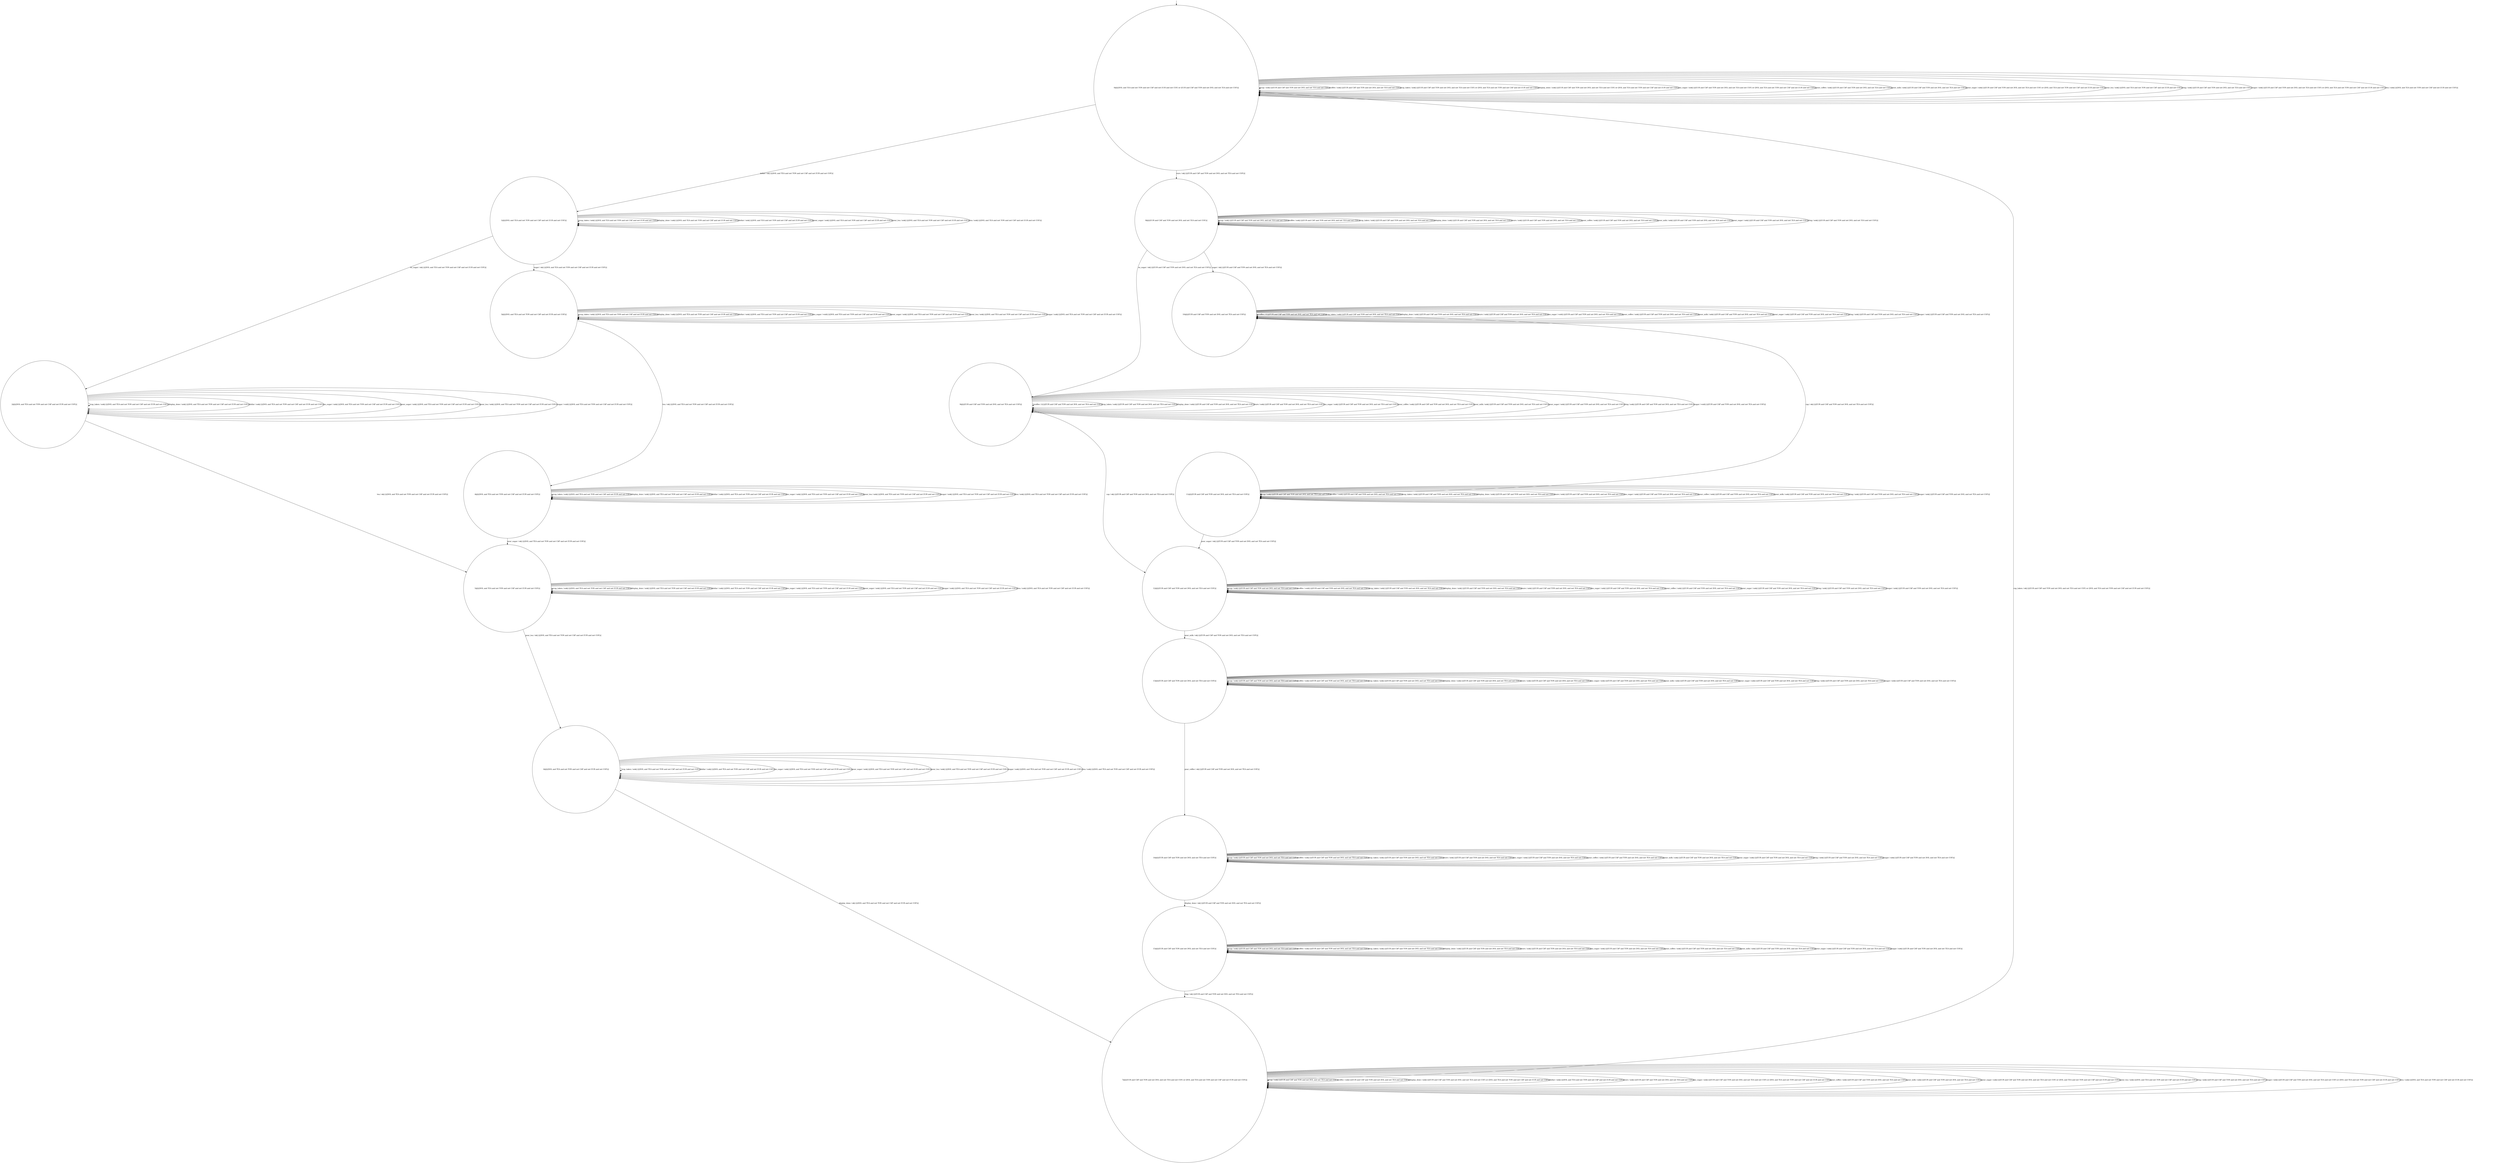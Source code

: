 digraph g {
	edge [lblstyle="above, sloped"];
	s0 [shape="circle" label="0@[((DOL and TEA and not TON and not CAP and not EUR and not COF) or (EUR and CAP and TON and not DOL and not TEA and not COF))]"];
	s1 [shape="circle" label="1@[((DOL and TEA and not TON and not CAP and not EUR and not COF))]"];
	s2 [shape="circle" label="2@[((DOL and TEA and not TON and not CAP and not EUR and not COF))]"];
	s3 [shape="circle" label="3@[((DOL and TEA and not TON and not CAP and not EUR and not COF))]"];
	s4 [shape="circle" label="4@[((DOL and TEA and not TON and not CAP and not EUR and not COF))]"];
	s5 [shape="circle" label="5@[((DOL and TEA and not TON and not CAP and not EUR and not COF))]"];
	s6 [shape="circle" label="6@[((DOL and TEA and not TON and not CAP and not EUR and not COF))]"];
	s7 [shape="circle" label="7@[((EUR and CAP and TON and not DOL and not TEA and not COF) or (DOL and TEA and not TON and not CAP and not EUR and not COF))]"];
	s8 [shape="circle" label="8@[((EUR and CAP and TON and not DOL and not TEA and not COF))]"];
	s9 [shape="circle" label="9@[((EUR and CAP and TON and not DOL and not TEA and not COF))]"];
	s10 [shape="circle" label="10@[((EUR and CAP and TON and not DOL and not TEA and not COF))]"];
	s11 [shape="circle" label="11@[((EUR and CAP and TON and not DOL and not TEA and not COF))]"];
	s12 [shape="circle" label="12@[((EUR and CAP and TON and not DOL and not TEA and not COF))]"];
	s13 [shape="circle" label="13@[((EUR and CAP and TON and not DOL and not TEA and not COF))]"];
	s14 [shape="circle" label="14@[((EUR and CAP and TON and not DOL and not TEA and not COF))]"];
	s15 [shape="circle" label="15@[((EUR and CAP and TON and not DOL and not TEA and not COF))]"];
	s0 -> s0 [label="cap / nok() [((EUR and CAP and TON and not DOL and not TEA and not COF))]"];
	s0 -> s0 [label="coffee / nok() [((EUR and CAP and TON and not DOL and not TEA and not COF))]"];
	s0 -> s0 [label="cup_taken / nok() [((EUR and CAP and TON and not DOL and not TEA and not COF) or (DOL and TEA and not TON and not CAP and not EUR and not COF))]"];
	s0 -> s0 [label="display_done / nok() [((EUR and CAP and TON and not DOL and not TEA and not COF) or (DOL and TEA and not TON and not CAP and not EUR and not COF))]"];
	s0 -> s1 [label="dollar / ok() [((DOL and TEA and not TON and not CAP and not EUR and not COF))]"];
	s0 -> s8 [label="euro / ok() [((EUR and CAP and TON and not DOL and not TEA and not COF))]"];
	s0 -> s0 [label="no_sugar / nok() [((EUR and CAP and TON and not DOL and not TEA and not COF) or (DOL and TEA and not TON and not CAP and not EUR and not COF))]"];
	s0 -> s0 [label="pour_coffee / nok() [((EUR and CAP and TON and not DOL and not TEA and not COF))]"];
	s0 -> s0 [label="pour_milk / nok() [((EUR and CAP and TON and not DOL and not TEA and not COF))]"];
	s0 -> s0 [label="pour_sugar / nok() [((EUR and CAP and TON and not DOL and not TEA and not COF) or (DOL and TEA and not TON and not CAP and not EUR and not COF))]"];
	s0 -> s0 [label="pour_tea / nok() [((DOL and TEA and not TON and not CAP and not EUR and not COF))]"];
	s0 -> s0 [label="ring / nok() [((EUR and CAP and TON and not DOL and not TEA and not COF))]"];
	s0 -> s0 [label="sugar / nok() [((EUR and CAP and TON and not DOL and not TEA and not COF) or (DOL and TEA and not TON and not CAP and not EUR and not COF))]"];
	s0 -> s0 [label="tea / nok() [((DOL and TEA and not TON and not CAP and not EUR and not COF))]"];
	s1 -> s1 [label="cup_taken / nok() [((DOL and TEA and not TON and not CAP and not EUR and not COF))]"];
	s1 -> s1 [label="display_done / nok() [((DOL and TEA and not TON and not CAP and not EUR and not COF))]"];
	s1 -> s1 [label="dollar / nok() [((DOL and TEA and not TON and not CAP and not EUR and not COF))]"];
	s1 -> s2 [label="no_sugar / ok() [((DOL and TEA and not TON and not CAP and not EUR and not COF))]"];
	s1 -> s1 [label="pour_sugar / nok() [((DOL and TEA and not TON and not CAP and not EUR and not COF))]"];
	s1 -> s1 [label="pour_tea / nok() [((DOL and TEA and not TON and not CAP and not EUR and not COF))]"];
	s1 -> s3 [label="sugar / ok() [((DOL and TEA and not TON and not CAP and not EUR and not COF))]"];
	s1 -> s1 [label="tea / nok() [((DOL and TEA and not TON and not CAP and not EUR and not COF))]"];
	s2 -> s2 [label="cup_taken / nok() [((DOL and TEA and not TON and not CAP and not EUR and not COF))]"];
	s2 -> s2 [label="display_done / nok() [((DOL and TEA and not TON and not CAP and not EUR and not COF))]"];
	s2 -> s2 [label="dollar / nok() [((DOL and TEA and not TON and not CAP and not EUR and not COF))]"];
	s2 -> s2 [label="no_sugar / nok() [((DOL and TEA and not TON and not CAP and not EUR and not COF))]"];
	s2 -> s2 [label="pour_sugar / nok() [((DOL and TEA and not TON and not CAP and not EUR and not COF))]"];
	s2 -> s2 [label="pour_tea / nok() [((DOL and TEA and not TON and not CAP and not EUR and not COF))]"];
	s2 -> s2 [label="sugar / void() [((DOL and TEA and not TON and not CAP and not EUR and not COF))]"];
	s2 -> s5 [label="tea / ok() [((DOL and TEA and not TON and not CAP and not EUR and not COF))]"];
	s3 -> s3 [label="cup_taken / nok() [((DOL and TEA and not TON and not CAP and not EUR and not COF))]"];
	s3 -> s3 [label="display_done / nok() [((DOL and TEA and not TON and not CAP and not EUR and not COF))]"];
	s3 -> s3 [label="dollar / nok() [((DOL and TEA and not TON and not CAP and not EUR and not COF))]"];
	s3 -> s3 [label="no_sugar / void() [((DOL and TEA and not TON and not CAP and not EUR and not COF))]"];
	s3 -> s3 [label="pour_sugar / nok() [((DOL and TEA and not TON and not CAP and not EUR and not COF))]"];
	s3 -> s3 [label="pour_tea / nok() [((DOL and TEA and not TON and not CAP and not EUR and not COF))]"];
	s3 -> s3 [label="sugar / nok() [((DOL and TEA and not TON and not CAP and not EUR and not COF))]"];
	s3 -> s4 [label="tea / ok() [((DOL and TEA and not TON and not CAP and not EUR and not COF))]"];
	s4 -> s4 [label="cup_taken / nok() [((DOL and TEA and not TON and not CAP and not EUR and not COF))]"];
	s4 -> s4 [label="display_done / nok() [((DOL and TEA and not TON and not CAP and not EUR and not COF))]"];
	s4 -> s4 [label="dollar / nok() [((DOL and TEA and not TON and not CAP and not EUR and not COF))]"];
	s4 -> s4 [label="no_sugar / nok() [((DOL and TEA and not TON and not CAP and not EUR and not COF))]"];
	s4 -> s5 [label="pour_sugar / ok() [((DOL and TEA and not TON and not CAP and not EUR and not COF))]"];
	s4 -> s4 [label="pour_tea / nok() [((DOL and TEA and not TON and not CAP and not EUR and not COF))]"];
	s4 -> s4 [label="sugar / nok() [((DOL and TEA and not TON and not CAP and not EUR and not COF))]"];
	s4 -> s4 [label="tea / nok() [((DOL and TEA and not TON and not CAP and not EUR and not COF))]"];
	s5 -> s5 [label="cup_taken / nok() [((DOL and TEA and not TON and not CAP and not EUR and not COF))]"];
	s5 -> s5 [label="display_done / nok() [((DOL and TEA and not TON and not CAP and not EUR and not COF))]"];
	s5 -> s5 [label="dollar / nok() [((DOL and TEA and not TON and not CAP and not EUR and not COF))]"];
	s5 -> s5 [label="no_sugar / nok() [((DOL and TEA and not TON and not CAP and not EUR and not COF))]"];
	s5 -> s5 [label="pour_sugar / nok() [((DOL and TEA and not TON and not CAP and not EUR and not COF))]"];
	s5 -> s6 [label="pour_tea / ok() [((DOL and TEA and not TON and not CAP and not EUR and not COF))]"];
	s5 -> s5 [label="sugar / nok() [((DOL and TEA and not TON and not CAP and not EUR and not COF))]"];
	s5 -> s5 [label="tea / nok() [((DOL and TEA and not TON and not CAP and not EUR and not COF))]"];
	s6 -> s6 [label="cup_taken / nok() [((DOL and TEA and not TON and not CAP and not EUR and not COF))]"];
	s6 -> s7 [label="display_done / ok() [((DOL and TEA and not TON and not CAP and not EUR and not COF))]"];
	s6 -> s6 [label="dollar / nok() [((DOL and TEA and not TON and not CAP and not EUR and not COF))]"];
	s6 -> s6 [label="no_sugar / nok() [((DOL and TEA and not TON and not CAP and not EUR and not COF))]"];
	s6 -> s6 [label="pour_sugar / nok() [((DOL and TEA and not TON and not CAP and not EUR and not COF))]"];
	s6 -> s6 [label="pour_tea / nok() [((DOL and TEA and not TON and not CAP and not EUR and not COF))]"];
	s6 -> s6 [label="sugar / nok() [((DOL and TEA and not TON and not CAP and not EUR and not COF))]"];
	s6 -> s6 [label="tea / nok() [((DOL and TEA and not TON and not CAP and not EUR and not COF))]"];
	s7 -> s7 [label="cap / nok() [((EUR and CAP and TON and not DOL and not TEA and not COF))]"];
	s7 -> s7 [label="coffee / nok() [((EUR and CAP and TON and not DOL and not TEA and not COF))]"];
	s7 -> s0 [label="cup_taken / ok() [((EUR and CAP and TON and not DOL and not TEA and not COF) or (DOL and TEA and not TON and not CAP and not EUR and not COF))]"];
	s7 -> s7 [label="display_done / nok() [((EUR and CAP and TON and not DOL and not TEA and not COF) or (DOL and TEA and not TON and not CAP and not EUR and not COF))]"];
	s7 -> s7 [label="dollar / nok() [((DOL and TEA and not TON and not CAP and not EUR and not COF))]"];
	s7 -> s7 [label="euro / nok() [((EUR and CAP and TON and not DOL and not TEA and not COF))]"];
	s7 -> s7 [label="no_sugar / nok() [((EUR and CAP and TON and not DOL and not TEA and not COF) or (DOL and TEA and not TON and not CAP and not EUR and not COF))]"];
	s7 -> s7 [label="pour_coffee / nok() [((EUR and CAP and TON and not DOL and not TEA and not COF))]"];
	s7 -> s7 [label="pour_milk / nok() [((EUR and CAP and TON and not DOL and not TEA and not COF))]"];
	s7 -> s7 [label="pour_sugar / nok() [((EUR and CAP and TON and not DOL and not TEA and not COF) or (DOL and TEA and not TON and not CAP and not EUR and not COF))]"];
	s7 -> s7 [label="pour_tea / nok() [((DOL and TEA and not TON and not CAP and not EUR and not COF))]"];
	s7 -> s7 [label="ring / nok() [((EUR and CAP and TON and not DOL and not TEA and not COF))]"];
	s7 -> s7 [label="sugar / nok() [((EUR and CAP and TON and not DOL and not TEA and not COF) or (DOL and TEA and not TON and not CAP and not EUR and not COF))]"];
	s7 -> s7 [label="tea / nok() [((DOL and TEA and not TON and not CAP and not EUR and not COF))]"];
	s8 -> s8 [label="cap / nok() [((EUR and CAP and TON and not DOL and not TEA and not COF))]"];
	s8 -> s8 [label="coffee / nok() [((EUR and CAP and TON and not DOL and not TEA and not COF))]"];
	s8 -> s8 [label="cup_taken / nok() [((EUR and CAP and TON and not DOL and not TEA and not COF))]"];
	s8 -> s8 [label="display_done / nok() [((EUR and CAP and TON and not DOL and not TEA and not COF))]"];
	s8 -> s8 [label="euro / nok() [((EUR and CAP and TON and not DOL and not TEA and not COF))]"];
	s8 -> s9 [label="no_sugar / ok() [((EUR and CAP and TON and not DOL and not TEA and not COF))]"];
	s8 -> s8 [label="pour_coffee / nok() [((EUR and CAP and TON and not DOL and not TEA and not COF))]"];
	s8 -> s8 [label="pour_milk / nok() [((EUR and CAP and TON and not DOL and not TEA and not COF))]"];
	s8 -> s8 [label="pour_sugar / nok() [((EUR and CAP and TON and not DOL and not TEA and not COF))]"];
	s8 -> s8 [label="ring / nok() [((EUR and CAP and TON and not DOL and not TEA and not COF))]"];
	s8 -> s10 [label="sugar / ok() [((EUR and CAP and TON and not DOL and not TEA and not COF))]"];
	s9 -> s12 [label="cap / ok() [((EUR and CAP and TON and not DOL and not TEA and not COF))]"];
	s9 -> s9 [label="coffee / Ω [((EUR and CAP and TON and not DOL and not TEA and not COF))]"];
	s9 -> s9 [label="cup_taken / nok() [((EUR and CAP and TON and not DOL and not TEA and not COF))]"];
	s9 -> s9 [label="display_done / nok() [((EUR and CAP and TON and not DOL and not TEA and not COF))]"];
	s9 -> s9 [label="euro / nok() [((EUR and CAP and TON and not DOL and not TEA and not COF))]"];
	s9 -> s9 [label="no_sugar / nok() [((EUR and CAP and TON and not DOL and not TEA and not COF))]"];
	s9 -> s9 [label="pour_coffee / nok() [((EUR and CAP and TON and not DOL and not TEA and not COF))]"];
	s9 -> s9 [label="pour_milk / nok() [((EUR and CAP and TON and not DOL and not TEA and not COF))]"];
	s9 -> s9 [label="pour_sugar / nok() [((EUR and CAP and TON and not DOL and not TEA and not COF))]"];
	s9 -> s9 [label="ring / nok() [((EUR and CAP and TON and not DOL and not TEA and not COF))]"];
	s9 -> s9 [label="sugar / void() [((EUR and CAP and TON and not DOL and not TEA and not COF))]"];
	s10 -> s11 [label="cap / ok() [((EUR and CAP and TON and not DOL and not TEA and not COF))]"];
	s10 -> s10 [label="coffee / Ω [((EUR and CAP and TON and not DOL and not TEA and not COF))]"];
	s10 -> s10 [label="cup_taken / nok() [((EUR and CAP and TON and not DOL and not TEA and not COF))]"];
	s10 -> s10 [label="display_done / nok() [((EUR and CAP and TON and not DOL and not TEA and not COF))]"];
	s10 -> s10 [label="euro / nok() [((EUR and CAP and TON and not DOL and not TEA and not COF))]"];
	s10 -> s10 [label="no_sugar / void() [((EUR and CAP and TON and not DOL and not TEA and not COF))]"];
	s10 -> s10 [label="pour_coffee / nok() [((EUR and CAP and TON and not DOL and not TEA and not COF))]"];
	s10 -> s10 [label="pour_milk / nok() [((EUR and CAP and TON and not DOL and not TEA and not COF))]"];
	s10 -> s10 [label="pour_sugar / nok() [((EUR and CAP and TON and not DOL and not TEA and not COF))]"];
	s10 -> s10 [label="ring / nok() [((EUR and CAP and TON and not DOL and not TEA and not COF))]"];
	s10 -> s10 [label="sugar / nok() [((EUR and CAP and TON and not DOL and not TEA and not COF))]"];
	s11 -> s11 [label="cap / nok() [((EUR and CAP and TON and not DOL and not TEA and not COF))]"];
	s11 -> s11 [label="coffee / void() [((EUR and CAP and TON and not DOL and not TEA and not COF))]"];
	s11 -> s11 [label="cup_taken / nok() [((EUR and CAP and TON and not DOL and not TEA and not COF))]"];
	s11 -> s11 [label="display_done / nok() [((EUR and CAP and TON and not DOL and not TEA and not COF))]"];
	s11 -> s11 [label="euro / nok() [((EUR and CAP and TON and not DOL and not TEA and not COF))]"];
	s11 -> s11 [label="no_sugar / nok() [((EUR and CAP and TON and not DOL and not TEA and not COF))]"];
	s11 -> s11 [label="pour_coffee / nok() [((EUR and CAP and TON and not DOL and not TEA and not COF))]"];
	s11 -> s11 [label="pour_milk / nok() [((EUR and CAP and TON and not DOL and not TEA and not COF))]"];
	s11 -> s12 [label="pour_sugar / ok() [((EUR and CAP and TON and not DOL and not TEA and not COF))]"];
	s11 -> s11 [label="ring / nok() [((EUR and CAP and TON and not DOL and not TEA and not COF))]"];
	s11 -> s11 [label="sugar / nok() [((EUR and CAP and TON and not DOL and not TEA and not COF))]"];
	s12 -> s12 [label="cap / nok() [((EUR and CAP and TON and not DOL and not TEA and not COF))]"];
	s12 -> s12 [label="coffee / void() [((EUR and CAP and TON and not DOL and not TEA and not COF))]"];
	s12 -> s12 [label="cup_taken / nok() [((EUR and CAP and TON and not DOL and not TEA and not COF))]"];
	s12 -> s12 [label="display_done / nok() [((EUR and CAP and TON and not DOL and not TEA and not COF))]"];
	s12 -> s12 [label="euro / nok() [((EUR and CAP and TON and not DOL and not TEA and not COF))]"];
	s12 -> s12 [label="no_sugar / nok() [((EUR and CAP and TON and not DOL and not TEA and not COF))]"];
	s12 -> s12 [label="pour_coffee / nok() [((EUR and CAP and TON and not DOL and not TEA and not COF))]"];
	s12 -> s13 [label="pour_milk / ok() [((EUR and CAP and TON and not DOL and not TEA and not COF))]"];
	s12 -> s12 [label="pour_sugar / nok() [((EUR and CAP and TON and not DOL and not TEA and not COF))]"];
	s12 -> s12 [label="ring / nok() [((EUR and CAP and TON and not DOL and not TEA and not COF))]"];
	s12 -> s12 [label="sugar / nok() [((EUR and CAP and TON and not DOL and not TEA and not COF))]"];
	s13 -> s13 [label="cap / nok() [((EUR and CAP and TON and not DOL and not TEA and not COF))]"];
	s13 -> s13 [label="coffee / nok() [((EUR and CAP and TON and not DOL and not TEA and not COF))]"];
	s13 -> s13 [label="cup_taken / nok() [((EUR and CAP and TON and not DOL and not TEA and not COF))]"];
	s13 -> s13 [label="display_done / nok() [((EUR and CAP and TON and not DOL and not TEA and not COF))]"];
	s13 -> s13 [label="euro / nok() [((EUR and CAP and TON and not DOL and not TEA and not COF))]"];
	s13 -> s13 [label="no_sugar / nok() [((EUR and CAP and TON and not DOL and not TEA and not COF))]"];
	s13 -> s14 [label="pour_coffee / ok() [((EUR and CAP and TON and not DOL and not TEA and not COF))]"];
	s13 -> s13 [label="pour_milk / nok() [((EUR and CAP and TON and not DOL and not TEA and not COF))]"];
	s13 -> s13 [label="pour_sugar / nok() [((EUR and CAP and TON and not DOL and not TEA and not COF))]"];
	s13 -> s13 [label="ring / nok() [((EUR and CAP and TON and not DOL and not TEA and not COF))]"];
	s13 -> s13 [label="sugar / nok() [((EUR and CAP and TON and not DOL and not TEA and not COF))]"];
	s14 -> s14 [label="cap / nok() [((EUR and CAP and TON and not DOL and not TEA and not COF))]"];
	s14 -> s14 [label="coffee / nok() [((EUR and CAP and TON and not DOL and not TEA and not COF))]"];
	s14 -> s14 [label="cup_taken / nok() [((EUR and CAP and TON and not DOL and not TEA and not COF))]"];
	s14 -> s15 [label="display_done / ok() [((EUR and CAP and TON and not DOL and not TEA and not COF))]"];
	s14 -> s14 [label="euro / nok() [((EUR and CAP and TON and not DOL and not TEA and not COF))]"];
	s14 -> s14 [label="no_sugar / nok() [((EUR and CAP and TON and not DOL and not TEA and not COF))]"];
	s14 -> s14 [label="pour_coffee / nok() [((EUR and CAP and TON and not DOL and not TEA and not COF))]"];
	s14 -> s14 [label="pour_milk / nok() [((EUR and CAP and TON and not DOL and not TEA and not COF))]"];
	s14 -> s14 [label="pour_sugar / nok() [((EUR and CAP and TON and not DOL and not TEA and not COF))]"];
	s14 -> s14 [label="ring / nok() [((EUR and CAP and TON and not DOL and not TEA and not COF))]"];
	s14 -> s14 [label="sugar / nok() [((EUR and CAP and TON and not DOL and not TEA and not COF))]"];
	s15 -> s15 [label="cap / nok() [((EUR and CAP and TON and not DOL and not TEA and not COF))]"];
	s15 -> s15 [label="coffee / nok() [((EUR and CAP and TON and not DOL and not TEA and not COF))]"];
	s15 -> s15 [label="cup_taken / nok() [((EUR and CAP and TON and not DOL and not TEA and not COF))]"];
	s15 -> s15 [label="display_done / nok() [((EUR and CAP and TON and not DOL and not TEA and not COF))]"];
	s15 -> s15 [label="euro / nok() [((EUR and CAP and TON and not DOL and not TEA and not COF))]"];
	s15 -> s15 [label="no_sugar / nok() [((EUR and CAP and TON and not DOL and not TEA and not COF))]"];
	s15 -> s15 [label="pour_coffee / nok() [((EUR and CAP and TON and not DOL and not TEA and not COF))]"];
	s15 -> s15 [label="pour_milk / nok() [((EUR and CAP and TON and not DOL and not TEA and not COF))]"];
	s15 -> s15 [label="pour_sugar / nok() [((EUR and CAP and TON and not DOL and not TEA and not COF))]"];
	s15 -> s7 [label="ring / ok() [((EUR and CAP and TON and not DOL and not TEA and not COF))]"];
	s15 -> s15 [label="sugar / nok() [((EUR and CAP and TON and not DOL and not TEA and not COF))]"];
	__start0 [label="" shape="none" width="0" height="0"];
	__start0 -> s0;
}